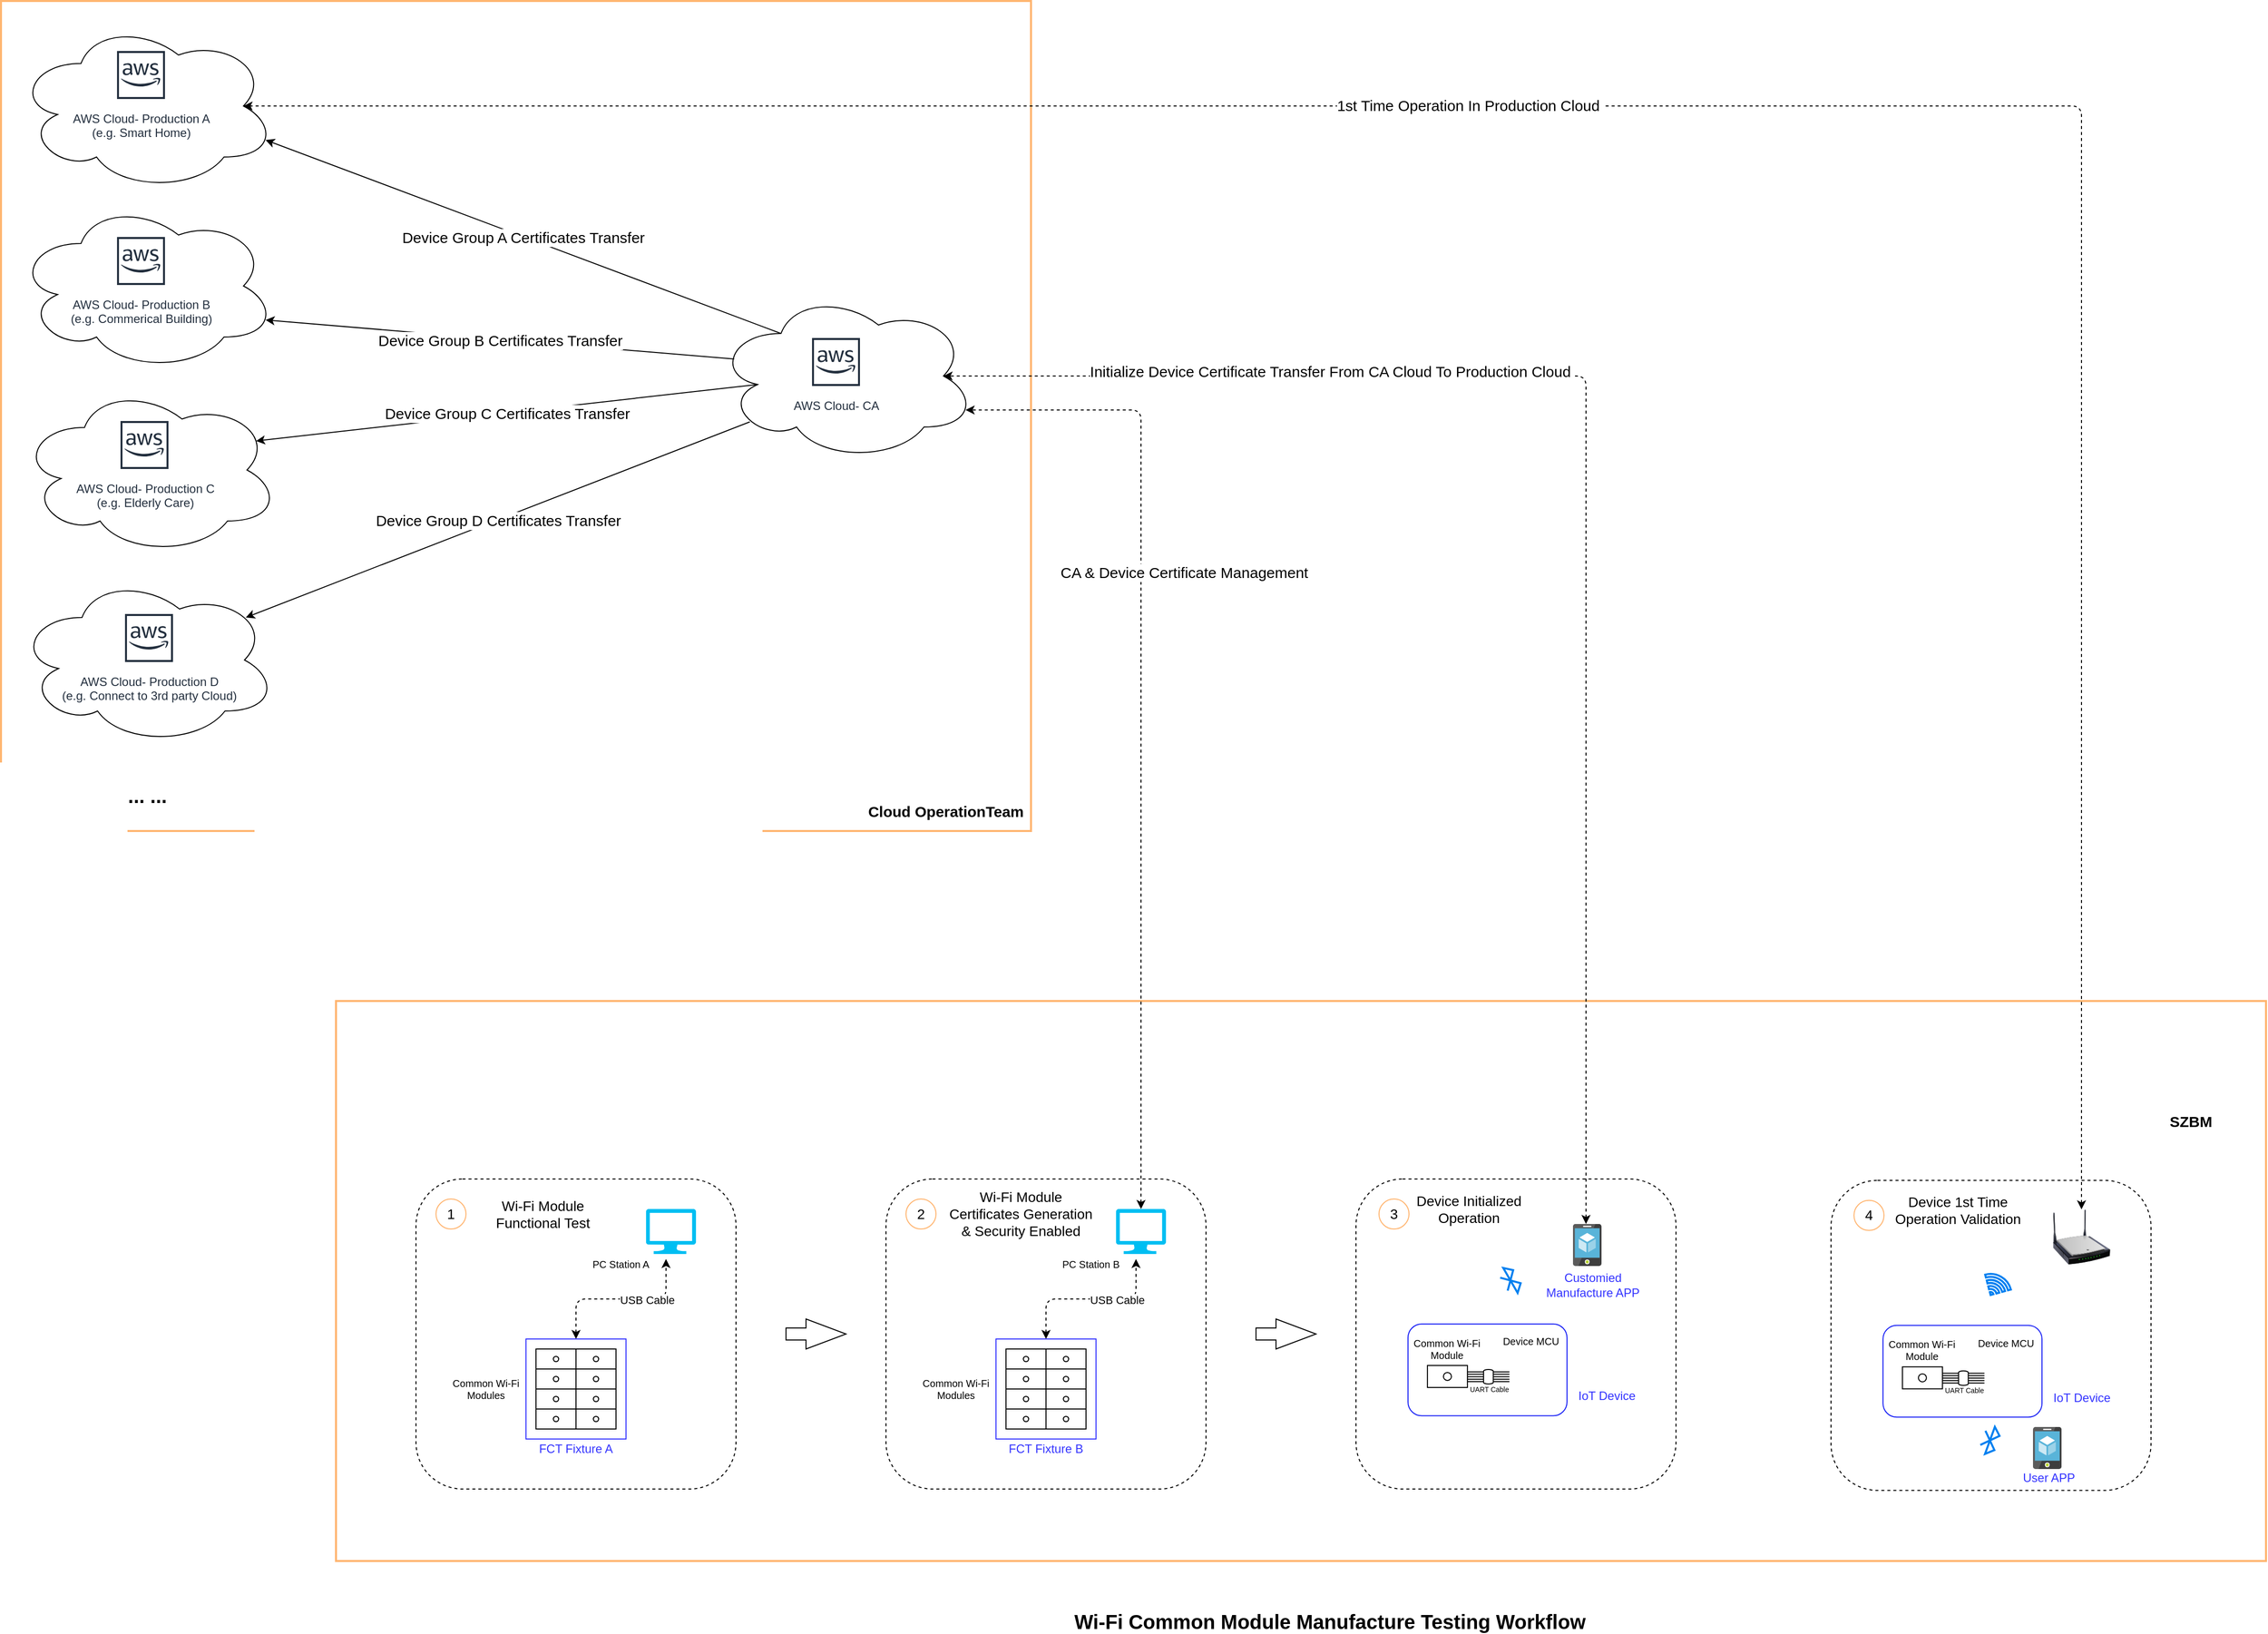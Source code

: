 <mxfile version="14.1.1" type="github">
  <diagram id="2Hf9CZ00S8ynS14T1NxW" name="Page-1">
    <mxGraphModel dx="4085" dy="1395" grid="1" gridSize="10" guides="1" tooltips="1" connect="1" arrows="1" fold="1" page="1" pageScale="1" pageWidth="1654" pageHeight="2336" math="0" shadow="0">
      <root>
        <mxCell id="0" />
        <mxCell id="1" parent="0" />
        <mxCell id="sBYjH0_UJTp_EUdpmLKk-81" value="" style="rounded=1;whiteSpace=wrap;html=1;fillColor=none;fontSize=10;dashed=1;" parent="1" vertex="1">
          <mxGeometry x="-20" y="1258" width="320" height="310" as="geometry" />
        </mxCell>
        <mxCell id="sBYjH0_UJTp_EUdpmLKk-93" value="" style="rounded=1;whiteSpace=wrap;html=1;fillColor=none;fontSize=10;dashed=1;" parent="1" vertex="1">
          <mxGeometry x="-490" y="1258" width="320" height="310" as="geometry" />
        </mxCell>
        <mxCell id="sBYjH0_UJTp_EUdpmLKk-76" value="" style="rounded=0;whiteSpace=wrap;html=1;fillColor=none;fontSize=14;fontColor=#000000;strokeColor=#FFB570;strokeWidth=2;" parent="1" vertex="1">
          <mxGeometry x="-1040" y="1080" width="1930" height="560" as="geometry" />
        </mxCell>
        <mxCell id="sBYjH0_UJTp_EUdpmLKk-37" value="" style="ellipse;shape=cloud;whiteSpace=wrap;html=1;fillColor=none;" parent="1" vertex="1">
          <mxGeometry x="-660" y="370" width="260" height="170" as="geometry" />
        </mxCell>
        <mxCell id="sBYjH0_UJTp_EUdpmLKk-1" value="" style="rounded=0;whiteSpace=wrap;html=1;fillColor=none;fontSize=14;fontColor=#000000;strokeColor=#FFB570;strokeWidth=2;" parent="1" vertex="1">
          <mxGeometry x="-1375" y="80" width="1030" height="830" as="geometry" />
        </mxCell>
        <mxCell id="sBYjH0_UJTp_EUdpmLKk-3" value="" style="rounded=1;whiteSpace=wrap;html=1;fillColor=none;fontSize=10;dashed=1;" parent="1" vertex="1">
          <mxGeometry x="-960" y="1258" width="320" height="310" as="geometry" />
        </mxCell>
        <mxCell id="sBYjH0_UJTp_EUdpmLKk-4" value="1" style="ellipse;whiteSpace=wrap;html=1;aspect=fixed;strokeColor=#FFB570;fontSize=14;" parent="1" vertex="1">
          <mxGeometry x="-940" y="1278" width="30" height="30" as="geometry" />
        </mxCell>
        <mxCell id="sBYjH0_UJTp_EUdpmLKk-5" value="" style="pointerEvents=1;verticalLabelPosition=bottom;shadow=0;dashed=0;align=center;html=1;verticalAlign=top;shape=mxgraph.electrical.miscellaneous.terminal_board" parent="1" vertex="1">
          <mxGeometry x="-840" y="1428" width="40" height="80" as="geometry" />
        </mxCell>
        <mxCell id="sBYjH0_UJTp_EUdpmLKk-6" value="" style="pointerEvents=1;verticalLabelPosition=bottom;shadow=0;dashed=0;align=center;html=1;verticalAlign=top;shape=mxgraph.electrical.miscellaneous.terminal_board" parent="1" vertex="1">
          <mxGeometry x="-800" y="1428" width="40" height="80" as="geometry" />
        </mxCell>
        <mxCell id="sBYjH0_UJTp_EUdpmLKk-7" value="" style="endArrow=classic;html=1;dashed=1;edgeStyle=orthogonalEdgeStyle;exitX=0.5;exitY=0;exitDx=0;exitDy=0;startArrow=classic;" parent="1" source="sBYjH0_UJTp_EUdpmLKk-9" edge="1">
          <mxGeometry width="50" height="50" relative="1" as="geometry">
            <mxPoint x="-800" y="1403" as="sourcePoint" />
            <mxPoint x="-710" y="1338" as="targetPoint" />
            <Array as="points">
              <mxPoint x="-800" y="1378" />
              <mxPoint x="-710" y="1378" />
            </Array>
          </mxGeometry>
        </mxCell>
        <mxCell id="sBYjH0_UJTp_EUdpmLKk-8" value="USB Cable" style="edgeLabel;html=1;align=center;verticalAlign=middle;resizable=0;points=[];" parent="sBYjH0_UJTp_EUdpmLKk-7" vertex="1" connectable="0">
          <mxGeometry x="0.308" y="-1" relative="1" as="geometry">
            <mxPoint as="offset" />
          </mxGeometry>
        </mxCell>
        <mxCell id="sBYjH0_UJTp_EUdpmLKk-9" value="" style="whiteSpace=wrap;html=1;aspect=fixed;fillColor=none;strokeColor=#3333FF;" parent="1" vertex="1">
          <mxGeometry x="-850" y="1418" width="100" height="100" as="geometry" />
        </mxCell>
        <mxCell id="sBYjH0_UJTp_EUdpmLKk-10" value="" style="verticalLabelPosition=bottom;html=1;verticalAlign=top;align=center;strokeColor=none;fillColor=#00BEF2;shape=mxgraph.azure.computer;pointerEvents=1;" parent="1" vertex="1">
          <mxGeometry x="-730" y="1288" width="50" height="45" as="geometry" />
        </mxCell>
        <mxCell id="sBYjH0_UJTp_EUdpmLKk-11" value="FCT Fixture A" style="text;html=1;strokeColor=none;fillColor=none;align=center;verticalAlign=middle;whiteSpace=wrap;rounded=0;fontColor=#3333FF;" parent="1" vertex="1">
          <mxGeometry x="-840" y="1518" width="80" height="20" as="geometry" />
        </mxCell>
        <mxCell id="sBYjH0_UJTp_EUdpmLKk-12" value="Common Wi-Fi Modules" style="text;html=1;strokeColor=none;fillColor=none;align=center;verticalAlign=middle;whiteSpace=wrap;rounded=0;fontSize=10;" parent="1" vertex="1">
          <mxGeometry x="-940" y="1458" width="100" height="20" as="geometry" />
        </mxCell>
        <mxCell id="sBYjH0_UJTp_EUdpmLKk-15" value="" style="html=1;shadow=0;dashed=0;align=center;verticalAlign=middle;shape=mxgraph.arrows2.arrow;dy=0.6;dx=40;notch=0;strokeColor=#000000;fillColor=none;fontSize=10;fontColor=#000000;" parent="1" vertex="1">
          <mxGeometry x="-590" y="1398" width="60" height="30" as="geometry" />
        </mxCell>
        <mxCell id="sBYjH0_UJTp_EUdpmLKk-25" value="Wi-Fi Module Functional Test" style="text;html=1;strokeColor=none;fillColor=none;align=center;verticalAlign=middle;whiteSpace=wrap;rounded=0;fontSize=14;" parent="1" vertex="1">
          <mxGeometry x="-908" y="1283" width="150" height="20" as="geometry" />
        </mxCell>
        <mxCell id="sBYjH0_UJTp_EUdpmLKk-26" value="Wi-Fi Module Certificates Generation&lt;br&gt;&amp;amp; Security Enabled" style="text;html=1;strokeColor=none;fillColor=none;align=center;verticalAlign=middle;whiteSpace=wrap;rounded=0;fontSize=14;" parent="1" vertex="1">
          <mxGeometry x="-430" y="1283" width="150" height="20" as="geometry" />
        </mxCell>
        <mxCell id="sBYjH0_UJTp_EUdpmLKk-27" value="&lt;font style=&quot;font-size: 20px&quot;&gt;Wi-Fi Common Module Manufacture Testing Workflow&lt;/font&gt;" style="text;html=1;strokeColor=none;fillColor=none;align=center;verticalAlign=middle;whiteSpace=wrap;rounded=0;fontSize=14;fontStyle=1" parent="1" vertex="1">
          <mxGeometry x="-321.5" y="1690" width="550" height="20" as="geometry" />
        </mxCell>
        <mxCell id="sBYjH0_UJTp_EUdpmLKk-28" value="AWS Cloud- CA" style="outlineConnect=0;fontColor=#232F3E;gradientColor=none;strokeColor=#232F3E;fillColor=#ffffff;dashed=0;verticalLabelPosition=bottom;verticalAlign=top;align=center;html=1;fontSize=12;fontStyle=0;aspect=fixed;shape=mxgraph.aws4.resourceIcon;resIcon=mxgraph.aws4.aws_cloud;" parent="1" vertex="1">
          <mxGeometry x="-570" y="411" width="60" height="60" as="geometry" />
        </mxCell>
        <mxCell id="sBYjH0_UJTp_EUdpmLKk-29" value="AWS Cloud- Production A &lt;br&gt;(e.g. Smart Home)" style="outlineConnect=0;fontColor=#232F3E;gradientColor=none;strokeColor=#232F3E;fillColor=#ffffff;dashed=0;verticalLabelPosition=bottom;verticalAlign=top;align=center;html=1;fontSize=12;fontStyle=0;aspect=fixed;shape=mxgraph.aws4.resourceIcon;resIcon=mxgraph.aws4.aws_cloud;" parent="1" vertex="1">
          <mxGeometry x="-1265" y="124" width="60" height="60" as="geometry" />
        </mxCell>
        <mxCell id="sBYjH0_UJTp_EUdpmLKk-30" value="AWS Cloud- Production B&lt;br&gt;(e.g. Commerical Building)" style="outlineConnect=0;fontColor=#232F3E;gradientColor=none;strokeColor=#232F3E;fillColor=#ffffff;dashed=0;verticalLabelPosition=bottom;verticalAlign=top;align=center;html=1;fontSize=12;fontStyle=0;aspect=fixed;shape=mxgraph.aws4.resourceIcon;resIcon=mxgraph.aws4.aws_cloud;" parent="1" vertex="1">
          <mxGeometry x="-1265" y="310" width="60" height="60" as="geometry" />
        </mxCell>
        <mxCell id="sBYjH0_UJTp_EUdpmLKk-31" value="AWS Cloud- Production C&lt;br&gt;(e.g. Elderly Care)" style="outlineConnect=0;fontColor=#232F3E;gradientColor=none;strokeColor=#232F3E;fillColor=#ffffff;dashed=0;verticalLabelPosition=bottom;verticalAlign=top;align=center;html=1;fontSize=12;fontStyle=0;aspect=fixed;shape=mxgraph.aws4.resourceIcon;resIcon=mxgraph.aws4.aws_cloud;" parent="1" vertex="1">
          <mxGeometry x="-1261.5" y="494" width="60" height="60" as="geometry" />
        </mxCell>
        <mxCell id="sBYjH0_UJTp_EUdpmLKk-32" value="AWS Cloud- Production D&lt;br&gt;(e.g. Connect to 3rd party Cloud)" style="outlineConnect=0;fontColor=#232F3E;gradientColor=none;strokeColor=#232F3E;fillColor=#ffffff;dashed=0;verticalLabelPosition=bottom;verticalAlign=top;align=center;html=1;fontSize=12;fontStyle=0;aspect=fixed;shape=mxgraph.aws4.resourceIcon;resIcon=mxgraph.aws4.aws_cloud;" parent="1" vertex="1">
          <mxGeometry x="-1257" y="687" width="60" height="60" as="geometry" />
        </mxCell>
        <mxCell id="sBYjH0_UJTp_EUdpmLKk-36" value="" style="ellipse;shape=cloud;whiteSpace=wrap;html=1;fillColor=none;" parent="1" vertex="1">
          <mxGeometry x="-1360" y="100" width="260" height="170" as="geometry" />
        </mxCell>
        <mxCell id="sBYjH0_UJTp_EUdpmLKk-39" value="" style="ellipse;shape=cloud;whiteSpace=wrap;html=1;fillColor=none;" parent="1" vertex="1">
          <mxGeometry x="-1359" y="654" width="260" height="170" as="geometry" />
        </mxCell>
        <mxCell id="sBYjH0_UJTp_EUdpmLKk-40" value="" style="ellipse;shape=cloud;whiteSpace=wrap;html=1;fillColor=none;" parent="1" vertex="1">
          <mxGeometry x="-1356.5" y="464" width="260" height="170" as="geometry" />
        </mxCell>
        <mxCell id="sBYjH0_UJTp_EUdpmLKk-41" value="" style="ellipse;shape=cloud;whiteSpace=wrap;html=1;fillColor=none;" parent="1" vertex="1">
          <mxGeometry x="-1360" y="280" width="260" height="170" as="geometry" />
        </mxCell>
        <mxCell id="sBYjH0_UJTp_EUdpmLKk-42" value="&lt;font style=&quot;font-size: 20px&quot;&gt;&lt;b&gt;... ...&lt;/b&gt;&lt;/font&gt;" style="text;html=1;strokeColor=none;fillColor=none;align=center;verticalAlign=middle;whiteSpace=wrap;rounded=0;strokeWidth=2;" parent="1" vertex="1">
          <mxGeometry x="-1271.5" y="864" width="85" height="20" as="geometry" />
        </mxCell>
        <mxCell id="sBYjH0_UJTp_EUdpmLKk-50" value="Label" style="endArrow=classic;html=1;entryX=0.96;entryY=0.7;entryDx=0;entryDy=0;entryPerimeter=0;exitX=0.25;exitY=0.25;exitDx=0;exitDy=0;exitPerimeter=0;" parent="1" source="sBYjH0_UJTp_EUdpmLKk-37" target="sBYjH0_UJTp_EUdpmLKk-36" edge="1">
          <mxGeometry relative="1" as="geometry">
            <mxPoint x="-925" y="214" as="sourcePoint" />
            <mxPoint x="-765" y="214" as="targetPoint" />
          </mxGeometry>
        </mxCell>
        <mxCell id="sBYjH0_UJTp_EUdpmLKk-51" value="&lt;font style=&quot;font-size: 15px&quot;&gt;Device Group A Certificates Transfer&lt;/font&gt;" style="edgeLabel;resizable=0;html=1;align=center;verticalAlign=middle;" parent="sBYjH0_UJTp_EUdpmLKk-50" connectable="0" vertex="1">
          <mxGeometry relative="1" as="geometry" />
        </mxCell>
        <mxCell id="sBYjH0_UJTp_EUdpmLKk-54" value="Label" style="endArrow=classic;html=1;entryX=0.96;entryY=0.7;entryDx=0;entryDy=0;entryPerimeter=0;exitX=0.07;exitY=0.4;exitDx=0;exitDy=0;exitPerimeter=0;" parent="1" source="sBYjH0_UJTp_EUdpmLKk-37" target="sBYjH0_UJTp_EUdpmLKk-41" edge="1">
          <mxGeometry relative="1" as="geometry">
            <mxPoint x="-594.6" y="620.75" as="sourcePoint" />
            <mxPoint x="-1110" y="427.25" as="targetPoint" />
          </mxGeometry>
        </mxCell>
        <mxCell id="sBYjH0_UJTp_EUdpmLKk-55" value="&lt;font style=&quot;font-size: 15px&quot;&gt;Device Group B Certificates Transfer&lt;/font&gt;" style="edgeLabel;resizable=0;html=1;align=center;verticalAlign=middle;" parent="sBYjH0_UJTp_EUdpmLKk-54" connectable="0" vertex="1">
          <mxGeometry relative="1" as="geometry" />
        </mxCell>
        <mxCell id="sBYjH0_UJTp_EUdpmLKk-56" value="Label" style="endArrow=classic;html=1;entryX=0.96;entryY=0.7;entryDx=0;entryDy=0;entryPerimeter=0;exitX=0.16;exitY=0.55;exitDx=0;exitDy=0;exitPerimeter=0;" parent="1" source="sBYjH0_UJTp_EUdpmLKk-37" edge="1">
          <mxGeometry relative="1" as="geometry">
            <mxPoint x="-604.6" y="713.5" as="sourcePoint" />
            <mxPoint x="-1120" y="520.0" as="targetPoint" />
          </mxGeometry>
        </mxCell>
        <mxCell id="sBYjH0_UJTp_EUdpmLKk-57" value="&lt;font style=&quot;font-size: 15px&quot;&gt;Device Group C Certificates Transfer&lt;/font&gt;" style="edgeLabel;resizable=0;html=1;align=center;verticalAlign=middle;" parent="sBYjH0_UJTp_EUdpmLKk-56" connectable="0" vertex="1">
          <mxGeometry relative="1" as="geometry" />
        </mxCell>
        <mxCell id="sBYjH0_UJTp_EUdpmLKk-58" value="Label" style="endArrow=classic;html=1;entryX=0.88;entryY=0.25;entryDx=0;entryDy=0;entryPerimeter=0;exitX=0.13;exitY=0.77;exitDx=0;exitDy=0;exitPerimeter=0;" parent="1" source="sBYjH0_UJTp_EUdpmLKk-37" target="sBYjH0_UJTp_EUdpmLKk-39" edge="1">
          <mxGeometry relative="1" as="geometry">
            <mxPoint x="-524.6" y="847.5" as="sourcePoint" />
            <mxPoint x="-1040" y="654.0" as="targetPoint" />
          </mxGeometry>
        </mxCell>
        <mxCell id="sBYjH0_UJTp_EUdpmLKk-59" value="&lt;font style=&quot;font-size: 15px&quot;&gt;Device Group D Certificates Transfer&lt;/font&gt;" style="edgeLabel;resizable=0;html=1;align=center;verticalAlign=middle;" parent="sBYjH0_UJTp_EUdpmLKk-58" connectable="0" vertex="1">
          <mxGeometry relative="1" as="geometry" />
        </mxCell>
        <mxCell id="sBYjH0_UJTp_EUdpmLKk-60" value="" style="shape=image;html=1;verticalAlign=top;verticalLabelPosition=bottom;labelBackgroundColor=#ffffff;imageAspect=0;aspect=fixed;image=https://cdn2.iconfinder.com/data/icons/blocked-out-2/29/office-128.png;strokeWidth=2;fillColor=none;" parent="1" vertex="1">
          <mxGeometry x="785" y="1120" width="60" height="60" as="geometry" />
        </mxCell>
        <mxCell id="sBYjH0_UJTp_EUdpmLKk-65" value="PC Station A" style="text;html=1;strokeColor=none;fillColor=none;align=center;verticalAlign=middle;whiteSpace=wrap;rounded=0;fontSize=10;" parent="1" vertex="1">
          <mxGeometry x="-805" y="1333" width="100" height="20" as="geometry" />
        </mxCell>
        <mxCell id="sBYjH0_UJTp_EUdpmLKk-72" value="&lt;font style=&quot;font-size: 15px&quot;&gt;SZBM&lt;/font&gt;" style="text;html=1;strokeColor=none;fillColor=none;align=center;verticalAlign=middle;whiteSpace=wrap;rounded=0;fontSize=14;fontStyle=1" parent="1" vertex="1">
          <mxGeometry x="780" y="1190" width="70" height="20" as="geometry" />
        </mxCell>
        <mxCell id="sBYjH0_UJTp_EUdpmLKk-77" value="" style="shape=image;html=1;verticalAlign=top;verticalLabelPosition=bottom;labelBackgroundColor=#ffffff;imageAspect=0;aspect=fixed;image=https://cdn3.iconfinder.com/data/icons/basic-user-interface-5/64/setting_preference_option_maintenance_main_gear-128.png;strokeWidth=2;fillColor=none;" parent="1" vertex="1">
          <mxGeometry x="-465" y="800" width="80" height="80" as="geometry" />
        </mxCell>
        <mxCell id="sBYjH0_UJTp_EUdpmLKk-78" value="&lt;font style=&quot;font-size: 15px&quot;&gt;Cloud OperationTeam&lt;/font&gt;" style="text;html=1;strokeColor=none;fillColor=none;align=center;verticalAlign=middle;whiteSpace=wrap;rounded=0;fontSize=14;fontStyle=1" parent="1" vertex="1">
          <mxGeometry x="-515" y="880" width="170" height="20" as="geometry" />
        </mxCell>
        <mxCell id="sBYjH0_UJTp_EUdpmLKk-79" value="" style="endArrow=classic;html=1;dashed=1;edgeStyle=orthogonalEdgeStyle;startArrow=classic;entryX=0.96;entryY=0.7;entryDx=0;entryDy=0;entryPerimeter=0;exitX=0.5;exitY=0;exitDx=0;exitDy=0;exitPerimeter=0;" parent="1" source="sBYjH0_UJTp_EUdpmLKk-100" target="sBYjH0_UJTp_EUdpmLKk-37" edge="1">
          <mxGeometry width="50" height="50" relative="1" as="geometry">
            <mxPoint x="-260" y="1250" as="sourcePoint" />
            <mxPoint x="-415" y="577.31" as="targetPoint" />
            <Array as="points">
              <mxPoint x="-235" y="489" />
            </Array>
          </mxGeometry>
        </mxCell>
        <mxCell id="sBYjH0_UJTp_EUdpmLKk-80" value="CA &amp;amp; Device Certificate Management&amp;nbsp;" style="edgeLabel;html=1;align=center;verticalAlign=middle;resizable=0;points=[];fontSize=15;" parent="sBYjH0_UJTp_EUdpmLKk-79" vertex="1" connectable="0">
          <mxGeometry x="0.308" y="-1" relative="1" as="geometry">
            <mxPoint x="44" as="offset" />
          </mxGeometry>
        </mxCell>
        <mxCell id="sBYjH0_UJTp_EUdpmLKk-82" value="3" style="ellipse;whiteSpace=wrap;html=1;aspect=fixed;strokeColor=#FFB570;fontSize=14;" parent="1" vertex="1">
          <mxGeometry x="3" y="1278" width="30" height="30" as="geometry" />
        </mxCell>
        <mxCell id="sBYjH0_UJTp_EUdpmLKk-90" value="Common Wi-Fi Module" style="text;html=1;strokeColor=none;fillColor=none;align=center;verticalAlign=middle;whiteSpace=wrap;rounded=0;fontSize=10;" parent="1" vertex="1">
          <mxGeometry x="21" y="1417.75" width="100" height="20" as="geometry" />
        </mxCell>
        <mxCell id="sBYjH0_UJTp_EUdpmLKk-91" value="Device Initialized Operation" style="text;html=1;strokeColor=none;fillColor=none;align=center;verticalAlign=middle;whiteSpace=wrap;rounded=0;fontSize=14;" parent="1" vertex="1">
          <mxGeometry x="17.78" y="1278" width="150" height="20" as="geometry" />
        </mxCell>
        <mxCell id="sBYjH0_UJTp_EUdpmLKk-94" value="2" style="ellipse;whiteSpace=wrap;html=1;aspect=fixed;strokeColor=#FFB570;fontSize=14;" parent="1" vertex="1">
          <mxGeometry x="-470" y="1278" width="30" height="30" as="geometry" />
        </mxCell>
        <mxCell id="sBYjH0_UJTp_EUdpmLKk-95" value="" style="pointerEvents=1;verticalLabelPosition=bottom;shadow=0;dashed=0;align=center;html=1;verticalAlign=top;shape=mxgraph.electrical.miscellaneous.terminal_board" parent="1" vertex="1">
          <mxGeometry x="-370" y="1428" width="40" height="80" as="geometry" />
        </mxCell>
        <mxCell id="sBYjH0_UJTp_EUdpmLKk-96" value="" style="pointerEvents=1;verticalLabelPosition=bottom;shadow=0;dashed=0;align=center;html=1;verticalAlign=top;shape=mxgraph.electrical.miscellaneous.terminal_board" parent="1" vertex="1">
          <mxGeometry x="-330" y="1428" width="40" height="80" as="geometry" />
        </mxCell>
        <mxCell id="sBYjH0_UJTp_EUdpmLKk-97" value="" style="endArrow=classic;html=1;dashed=1;edgeStyle=orthogonalEdgeStyle;exitX=0.5;exitY=0;exitDx=0;exitDy=0;startArrow=classic;" parent="1" source="sBYjH0_UJTp_EUdpmLKk-99" edge="1">
          <mxGeometry width="50" height="50" relative="1" as="geometry">
            <mxPoint x="-330" y="1403" as="sourcePoint" />
            <mxPoint x="-240" y="1338" as="targetPoint" />
            <Array as="points">
              <mxPoint x="-330" y="1378" />
              <mxPoint x="-240" y="1378" />
            </Array>
          </mxGeometry>
        </mxCell>
        <mxCell id="sBYjH0_UJTp_EUdpmLKk-98" value="USB Cable" style="edgeLabel;html=1;align=center;verticalAlign=middle;resizable=0;points=[];" parent="sBYjH0_UJTp_EUdpmLKk-97" vertex="1" connectable="0">
          <mxGeometry x="0.308" y="-1" relative="1" as="geometry">
            <mxPoint as="offset" />
          </mxGeometry>
        </mxCell>
        <mxCell id="sBYjH0_UJTp_EUdpmLKk-99" value="" style="whiteSpace=wrap;html=1;aspect=fixed;fillColor=none;strokeColor=#3333FF;" parent="1" vertex="1">
          <mxGeometry x="-380" y="1418" width="100" height="100" as="geometry" />
        </mxCell>
        <mxCell id="sBYjH0_UJTp_EUdpmLKk-100" value="" style="verticalLabelPosition=bottom;html=1;verticalAlign=top;align=center;strokeColor=none;fillColor=#00BEF2;shape=mxgraph.azure.computer;pointerEvents=1;" parent="1" vertex="1">
          <mxGeometry x="-260" y="1288" width="50" height="45" as="geometry" />
        </mxCell>
        <mxCell id="sBYjH0_UJTp_EUdpmLKk-101" value="FCT Fixture B" style="text;html=1;strokeColor=none;fillColor=none;align=center;verticalAlign=middle;whiteSpace=wrap;rounded=0;fontColor=#3333FF;" parent="1" vertex="1">
          <mxGeometry x="-370" y="1518" width="80" height="20" as="geometry" />
        </mxCell>
        <mxCell id="sBYjH0_UJTp_EUdpmLKk-102" value="Common Wi-Fi Modules" style="text;html=1;strokeColor=none;fillColor=none;align=center;verticalAlign=middle;whiteSpace=wrap;rounded=0;fontSize=10;" parent="1" vertex="1">
          <mxGeometry x="-470" y="1458" width="100" height="20" as="geometry" />
        </mxCell>
        <mxCell id="sBYjH0_UJTp_EUdpmLKk-103" value="" style="html=1;shadow=0;dashed=0;align=center;verticalAlign=middle;shape=mxgraph.arrows2.arrow;dy=0.6;dx=40;notch=0;strokeColor=#000000;fillColor=none;fontSize=10;fontColor=#000000;" parent="1" vertex="1">
          <mxGeometry x="-120" y="1398" width="60" height="30" as="geometry" />
        </mxCell>
        <mxCell id="sBYjH0_UJTp_EUdpmLKk-105" value="PC Station B" style="text;html=1;strokeColor=none;fillColor=none;align=center;verticalAlign=middle;whiteSpace=wrap;rounded=0;fontSize=10;" parent="1" vertex="1">
          <mxGeometry x="-335" y="1333" width="100" height="20" as="geometry" />
        </mxCell>
        <mxCell id="sBYjH0_UJTp_EUdpmLKk-107" value="" style="rounded=0;whiteSpace=wrap;html=1;strokeWidth=1;fillColor=none;" parent="1" vertex="1">
          <mxGeometry x="51.43" y="1444.46" width="40" height="22" as="geometry" />
        </mxCell>
        <mxCell id="sBYjH0_UJTp_EUdpmLKk-112" style="edgeStyle=none;rounded=0;orthogonalLoop=1;jettySize=auto;html=1;exitX=1;exitY=0;exitDx=0;exitDy=0;startArrow=classic;startFill=1;" parent="1" source="sBYjH0_UJTp_EUdpmLKk-107" target="sBYjH0_UJTp_EUdpmLKk-107" edge="1">
          <mxGeometry relative="1" as="geometry" />
        </mxCell>
        <mxCell id="sBYjH0_UJTp_EUdpmLKk-113" style="edgeStyle=none;rounded=0;orthogonalLoop=1;jettySize=auto;html=1;exitX=1;exitY=1;exitDx=0;exitDy=0;startArrow=classic;startFill=1;" parent="1" source="sBYjH0_UJTp_EUdpmLKk-107" target="sBYjH0_UJTp_EUdpmLKk-107" edge="1">
          <mxGeometry relative="1" as="geometry" />
        </mxCell>
        <mxCell id="sBYjH0_UJTp_EUdpmLKk-114" value="" style="ellipse;whiteSpace=wrap;html=1;aspect=fixed;strokeWidth=1;fillColor=none;" parent="1" vertex="1">
          <mxGeometry x="67.43" y="1451.46" width="8" height="8" as="geometry" />
        </mxCell>
        <mxCell id="sBYjH0_UJTp_EUdpmLKk-117" value="" style="shape=image;html=1;verticalAlign=top;verticalLabelPosition=bottom;labelBackgroundColor=#ffffff;imageAspect=0;aspect=fixed;image=https://cdn3.iconfinder.com/data/icons/network-and-communications-10/32/network_hardware_processor_microprocessor-128.png;strokeWidth=1;fillColor=none;" parent="1" vertex="1">
          <mxGeometry x="131.43" y="1430.25" width="46" height="46" as="geometry" />
        </mxCell>
        <mxCell id="sBYjH0_UJTp_EUdpmLKk-121" value="" style="verticalLabelPosition=bottom;shadow=0;dashed=0;align=center;html=1;verticalAlign=top;shape=mxgraph.electrical.transmission.cable_group;pointerEvents=1;strokeWidth=1;fillColor=none;" parent="1" vertex="1">
          <mxGeometry x="91.43" y="1448.5" width="42" height="14.5" as="geometry" />
        </mxCell>
        <mxCell id="sBYjH0_UJTp_EUdpmLKk-122" value="Device MCU" style="text;html=1;strokeColor=none;fillColor=none;align=center;verticalAlign=middle;whiteSpace=wrap;rounded=0;fontSize=10;" parent="1" vertex="1">
          <mxGeometry x="105.43" y="1410.25" width="100" height="20" as="geometry" />
        </mxCell>
        <mxCell id="sBYjH0_UJTp_EUdpmLKk-123" value="UART Cable" style="text;html=1;strokeColor=none;fillColor=none;align=center;verticalAlign=middle;whiteSpace=wrap;rounded=0;fontSize=7;" parent="1" vertex="1">
          <mxGeometry x="84.93" y="1459" width="57" height="20" as="geometry" />
        </mxCell>
        <mxCell id="sBYjH0_UJTp_EUdpmLKk-124" value="" style="rounded=1;whiteSpace=wrap;html=1;strokeWidth=1;fillColor=none;fontSize=7;fontColor=#1820F5;strokeColor=#1820F5;" parent="1" vertex="1">
          <mxGeometry x="32" y="1403" width="159" height="91.75" as="geometry" />
        </mxCell>
        <mxCell id="sBYjH0_UJTp_EUdpmLKk-127" value="IoT Device" style="text;html=1;strokeColor=none;fillColor=none;align=center;verticalAlign=middle;whiteSpace=wrap;rounded=0;fontColor=#3333FF;" parent="1" vertex="1">
          <mxGeometry x="191" y="1465.25" width="80" height="20" as="geometry" />
        </mxCell>
        <mxCell id="sBYjH0_UJTp_EUdpmLKk-128" value="" style="shape=image;html=1;verticalAlign=top;verticalLabelPosition=bottom;labelBackgroundColor=#ffffff;imageAspect=0;aspect=fixed;image=https://cdn2.iconfinder.com/data/icons/bathroom-line-1/64/Bidets-128.png;strokeColor=#1820F5;strokeWidth=1;fillColor=none;fontSize=7;fontColor=#1820F5;" parent="1" vertex="1">
          <mxGeometry x="196" y="1434.88" width="32.5" height="32.5" as="geometry" />
        </mxCell>
        <mxCell id="sBYjH0_UJTp_EUdpmLKk-129" value="" style="shape=image;html=1;verticalAlign=top;verticalLabelPosition=bottom;labelBackgroundColor=#ffffff;imageAspect=0;aspect=fixed;image=https://cdn2.iconfinder.com/data/icons/bathroom-line-1/64/faucet-128.png;strokeColor=#1820F5;strokeWidth=1;fillColor=none;fontSize=7;fontColor=#1820F5;" parent="1" vertex="1">
          <mxGeometry x="221.13" y="1412.5" width="29.75" height="29.75" as="geometry" />
        </mxCell>
        <mxCell id="sBYjH0_UJTp_EUdpmLKk-130" value="" style="shape=image;html=1;verticalAlign=top;verticalLabelPosition=bottom;labelBackgroundColor=#ffffff;imageAspect=0;aspect=fixed;image=https://cdn2.iconfinder.com/data/icons/bathroom-line-1/64/Tub-128.png;strokeColor=#1820F5;strokeWidth=1;fillColor=none;fontSize=7;fontColor=#1820F5;" parent="1" vertex="1">
          <mxGeometry x="234" y="1433" width="32" height="32" as="geometry" />
        </mxCell>
        <mxCell id="sBYjH0_UJTp_EUdpmLKk-135" value="" style="html=1;verticalLabelPosition=bottom;align=center;labelBackgroundColor=#ffffff;verticalAlign=top;strokeWidth=2;strokeColor=#0080F0;shadow=0;dashed=0;shape=mxgraph.ios7.icons.bluetooth;pointerEvents=1;fillColor=none;fontSize=7;fontColor=#1820F5;rotation=-30;" parent="1" vertex="1">
          <mxGeometry x="126.93" y="1345" width="15" height="28.8" as="geometry" />
        </mxCell>
        <mxCell id="sBYjH0_UJTp_EUdpmLKk-136" value="" style="aspect=fixed;html=1;points=[];align=center;image;fontSize=12;image=img/lib/mscae/App_Service_Mobile_App.svg;strokeColor=#1820F5;strokeWidth=1;fillColor=none;" parent="1" vertex="1">
          <mxGeometry x="196.94" y="1303" width="28.56" height="42" as="geometry" />
        </mxCell>
        <mxCell id="sBYjH0_UJTp_EUdpmLKk-146" value="" style="endArrow=classic;html=1;dashed=1;edgeStyle=orthogonalEdgeStyle;startArrow=classic;entryX=0.875;entryY=0.5;entryDx=0;entryDy=0;entryPerimeter=0;" parent="1" source="sBYjH0_UJTp_EUdpmLKk-136" target="sBYjH0_UJTp_EUdpmLKk-37" edge="1">
          <mxGeometry width="50" height="50" relative="1" as="geometry">
            <mxPoint x="184.82" y="1298.005" as="sourcePoint" />
            <mxPoint x="34.02" y="489.01" as="targetPoint" />
            <Array as="points">
              <mxPoint x="210" y="455" />
            </Array>
          </mxGeometry>
        </mxCell>
        <mxCell id="sBYjH0_UJTp_EUdpmLKk-147" value="Initialize Device Certificate Transfer From CA Cloud To Production Cloud&amp;nbsp;" style="edgeLabel;html=1;align=center;verticalAlign=middle;resizable=0;points=[];fontSize=15;" parent="sBYjH0_UJTp_EUdpmLKk-146" vertex="1" connectable="0">
          <mxGeometry x="0.308" y="-1" relative="1" as="geometry">
            <mxPoint x="-127.48" y="-4" as="offset" />
          </mxGeometry>
        </mxCell>
        <mxCell id="sBYjH0_UJTp_EUdpmLKk-149" value="" style="endArrow=classic;html=1;dashed=1;edgeStyle=orthogonalEdgeStyle;startArrow=classic;entryX=0.875;entryY=0.5;entryDx=0;entryDy=0;entryPerimeter=0;" parent="1" target="sBYjH0_UJTp_EUdpmLKk-36" edge="1" source="sBYjH0_UJTp_EUdpmLKk-175">
          <mxGeometry width="50" height="50" relative="1" as="geometry">
            <mxPoint x="415" y="820" as="sourcePoint" />
            <mxPoint x="-395" y="280" as="targetPoint" />
            <Array as="points">
              <mxPoint x="706" y="185" />
            </Array>
          </mxGeometry>
        </mxCell>
        <mxCell id="sBYjH0_UJTp_EUdpmLKk-150" value="1st Time Operation In Production Cloud&amp;nbsp;" style="edgeLabel;html=1;align=center;verticalAlign=middle;resizable=0;points=[];fontSize=15;" parent="sBYjH0_UJTp_EUdpmLKk-149" vertex="1" connectable="0">
          <mxGeometry x="0.308" y="-1" relative="1" as="geometry">
            <mxPoint x="208.55" as="offset" />
          </mxGeometry>
        </mxCell>
        <mxCell id="sBYjH0_UJTp_EUdpmLKk-152" value="" style="shape=image;html=1;verticalAlign=top;verticalLabelPosition=bottom;labelBackgroundColor=#ffffff;imageAspect=0;aspect=fixed;image=https://cdn4.iconfinder.com/data/icons/construction-hand-drawn/38/construction_hand_drawn_icon__worker-128.png;strokeColor=#1820F5;strokeWidth=1;fillColor=none;fontSize=20;fontColor=#1820F5;" parent="1" vertex="1">
          <mxGeometry x="241" y="1505.05" width="43.9" height="43.9" as="geometry" />
        </mxCell>
        <mxCell id="sBYjH0_UJTp_EUdpmLKk-153" value="" style="shape=image;html=1;verticalAlign=top;verticalLabelPosition=bottom;labelBackgroundColor=#ffffff;imageAspect=0;aspect=fixed;image=https://cdn4.iconfinder.com/data/icons/construction-hand-drawn/38/construction_hand_drawn_icon__worker-128.png;strokeColor=#1820F5;strokeWidth=1;fillColor=none;fontSize=20;fontColor=#1820F5;" parent="1" vertex="1">
          <mxGeometry x="-235" y="1509.2" width="43.9" height="43.9" as="geometry" />
        </mxCell>
        <mxCell id="sBYjH0_UJTp_EUdpmLKk-154" value="" style="shape=image;html=1;verticalAlign=top;verticalLabelPosition=bottom;labelBackgroundColor=#ffffff;imageAspect=0;aspect=fixed;image=https://cdn4.iconfinder.com/data/icons/construction-hand-drawn/38/construction_hand_drawn_icon__worker-128.png;strokeColor=#1820F5;strokeWidth=1;fillColor=none;fontSize=20;fontColor=#1820F5;" parent="1" vertex="1">
          <mxGeometry x="-710" y="1505.05" width="43.9" height="43.9" as="geometry" />
        </mxCell>
        <mxCell id="sBYjH0_UJTp_EUdpmLKk-155" value="" style="rounded=1;whiteSpace=wrap;html=1;fillColor=none;fontSize=10;dashed=1;" parent="1" vertex="1">
          <mxGeometry x="455" y="1259.38" width="320" height="310" as="geometry" />
        </mxCell>
        <mxCell id="sBYjH0_UJTp_EUdpmLKk-156" value="4" style="ellipse;whiteSpace=wrap;html=1;aspect=fixed;strokeColor=#FFB570;fontSize=14;" parent="1" vertex="1">
          <mxGeometry x="478" y="1279.38" width="30" height="30" as="geometry" />
        </mxCell>
        <mxCell id="sBYjH0_UJTp_EUdpmLKk-157" value="Common Wi-Fi Module" style="text;html=1;strokeColor=none;fillColor=none;align=center;verticalAlign=middle;whiteSpace=wrap;rounded=0;fontSize=10;" parent="1" vertex="1">
          <mxGeometry x="496" y="1419.13" width="100" height="20" as="geometry" />
        </mxCell>
        <mxCell id="sBYjH0_UJTp_EUdpmLKk-158" value="Device 1st Time Operation Validation" style="text;html=1;strokeColor=none;fillColor=none;align=center;verticalAlign=middle;whiteSpace=wrap;rounded=0;fontSize=14;" parent="1" vertex="1">
          <mxGeometry x="507.0" y="1279.38" width="150" height="20" as="geometry" />
        </mxCell>
        <mxCell id="sBYjH0_UJTp_EUdpmLKk-159" value="" style="rounded=0;whiteSpace=wrap;html=1;strokeWidth=1;fillColor=none;" parent="1" vertex="1">
          <mxGeometry x="526.43" y="1445.84" width="40" height="22" as="geometry" />
        </mxCell>
        <mxCell id="sBYjH0_UJTp_EUdpmLKk-160" style="edgeStyle=none;rounded=0;orthogonalLoop=1;jettySize=auto;html=1;exitX=1;exitY=0;exitDx=0;exitDy=0;startArrow=classic;startFill=1;" parent="1" source="sBYjH0_UJTp_EUdpmLKk-159" target="sBYjH0_UJTp_EUdpmLKk-159" edge="1">
          <mxGeometry relative="1" as="geometry" />
        </mxCell>
        <mxCell id="sBYjH0_UJTp_EUdpmLKk-161" style="edgeStyle=none;rounded=0;orthogonalLoop=1;jettySize=auto;html=1;exitX=1;exitY=1;exitDx=0;exitDy=0;startArrow=classic;startFill=1;" parent="1" source="sBYjH0_UJTp_EUdpmLKk-159" target="sBYjH0_UJTp_EUdpmLKk-159" edge="1">
          <mxGeometry relative="1" as="geometry" />
        </mxCell>
        <mxCell id="sBYjH0_UJTp_EUdpmLKk-162" value="" style="ellipse;whiteSpace=wrap;html=1;aspect=fixed;strokeWidth=1;fillColor=none;" parent="1" vertex="1">
          <mxGeometry x="542.43" y="1452.84" width="8" height="8" as="geometry" />
        </mxCell>
        <mxCell id="sBYjH0_UJTp_EUdpmLKk-163" value="" style="shape=image;html=1;verticalAlign=top;verticalLabelPosition=bottom;labelBackgroundColor=#ffffff;imageAspect=0;aspect=fixed;image=https://cdn3.iconfinder.com/data/icons/network-and-communications-10/32/network_hardware_processor_microprocessor-128.png;strokeWidth=1;fillColor=none;" parent="1" vertex="1">
          <mxGeometry x="606.43" y="1431.63" width="46" height="46" as="geometry" />
        </mxCell>
        <mxCell id="sBYjH0_UJTp_EUdpmLKk-164" value="" style="verticalLabelPosition=bottom;shadow=0;dashed=0;align=center;html=1;verticalAlign=top;shape=mxgraph.electrical.transmission.cable_group;pointerEvents=1;strokeWidth=1;fillColor=none;" parent="1" vertex="1">
          <mxGeometry x="566.43" y="1449.88" width="42" height="14.5" as="geometry" />
        </mxCell>
        <mxCell id="sBYjH0_UJTp_EUdpmLKk-165" value="Device MCU" style="text;html=1;strokeColor=none;fillColor=none;align=center;verticalAlign=middle;whiteSpace=wrap;rounded=0;fontSize=10;" parent="1" vertex="1">
          <mxGeometry x="580.43" y="1411.63" width="100" height="20" as="geometry" />
        </mxCell>
        <mxCell id="sBYjH0_UJTp_EUdpmLKk-166" value="UART Cable" style="text;html=1;strokeColor=none;fillColor=none;align=center;verticalAlign=middle;whiteSpace=wrap;rounded=0;fontSize=7;" parent="1" vertex="1">
          <mxGeometry x="559.93" y="1460.38" width="57" height="20" as="geometry" />
        </mxCell>
        <mxCell id="sBYjH0_UJTp_EUdpmLKk-167" value="" style="rounded=1;whiteSpace=wrap;html=1;strokeWidth=1;fillColor=none;fontSize=7;fontColor=#1820F5;strokeColor=#1820F5;" parent="1" vertex="1">
          <mxGeometry x="507" y="1404.38" width="159" height="91.75" as="geometry" />
        </mxCell>
        <mxCell id="sBYjH0_UJTp_EUdpmLKk-168" value="IoT Device" style="text;html=1;strokeColor=none;fillColor=none;align=center;verticalAlign=middle;whiteSpace=wrap;rounded=0;fontColor=#3333FF;" parent="1" vertex="1">
          <mxGeometry x="666" y="1466.63" width="80" height="20" as="geometry" />
        </mxCell>
        <mxCell id="sBYjH0_UJTp_EUdpmLKk-169" value="" style="shape=image;html=1;verticalAlign=top;verticalLabelPosition=bottom;labelBackgroundColor=#ffffff;imageAspect=0;aspect=fixed;image=https://cdn2.iconfinder.com/data/icons/bathroom-line-1/64/Bidets-128.png;strokeColor=#1820F5;strokeWidth=1;fillColor=none;fontSize=7;fontColor=#1820F5;" parent="1" vertex="1">
          <mxGeometry x="671" y="1436.26" width="32.5" height="32.5" as="geometry" />
        </mxCell>
        <mxCell id="sBYjH0_UJTp_EUdpmLKk-170" value="" style="shape=image;html=1;verticalAlign=top;verticalLabelPosition=bottom;labelBackgroundColor=#ffffff;imageAspect=0;aspect=fixed;image=https://cdn2.iconfinder.com/data/icons/bathroom-line-1/64/faucet-128.png;strokeColor=#1820F5;strokeWidth=1;fillColor=none;fontSize=7;fontColor=#1820F5;" parent="1" vertex="1">
          <mxGeometry x="696.13" y="1413.88" width="29.75" height="29.75" as="geometry" />
        </mxCell>
        <mxCell id="sBYjH0_UJTp_EUdpmLKk-171" value="" style="shape=image;html=1;verticalAlign=top;verticalLabelPosition=bottom;labelBackgroundColor=#ffffff;imageAspect=0;aspect=fixed;image=https://cdn2.iconfinder.com/data/icons/bathroom-line-1/64/Tub-128.png;strokeColor=#1820F5;strokeWidth=1;fillColor=none;fontSize=7;fontColor=#1820F5;" parent="1" vertex="1">
          <mxGeometry x="709" y="1434.38" width="32" height="32" as="geometry" />
        </mxCell>
        <mxCell id="sBYjH0_UJTp_EUdpmLKk-172" value="" style="html=1;verticalLabelPosition=bottom;align=center;labelBackgroundColor=#ffffff;verticalAlign=top;strokeWidth=2;strokeColor=#0080F0;shadow=0;dashed=0;shape=mxgraph.ios7.icons.wifi;pointerEvents=1;fillColor=none;fontSize=7;fontColor=#1820F5;rotation=30;" parent="1" vertex="1">
          <mxGeometry x="605" y="1354.38" width="29.7" height="21" as="geometry" />
        </mxCell>
        <mxCell id="sBYjH0_UJTp_EUdpmLKk-173" value="" style="html=1;verticalLabelPosition=bottom;align=center;labelBackgroundColor=#ffffff;verticalAlign=top;strokeWidth=2;strokeColor=#0080F0;shadow=0;dashed=0;shape=mxgraph.ios7.icons.bluetooth;pointerEvents=1;fillColor=none;fontSize=7;fontColor=#1820F5;rotation=20;" parent="1" vertex="1">
          <mxGeometry x="606.43" y="1505.05" width="15" height="28.8" as="geometry" />
        </mxCell>
        <mxCell id="sBYjH0_UJTp_EUdpmLKk-174" value="" style="aspect=fixed;html=1;points=[];align=center;image;fontSize=12;image=img/lib/mscae/App_Service_Mobile_App.svg;strokeColor=#1820F5;strokeWidth=1;fillColor=none;" parent="1" vertex="1">
          <mxGeometry x="657" y="1506" width="28.56" height="42" as="geometry" />
        </mxCell>
        <mxCell id="sBYjH0_UJTp_EUdpmLKk-175" value="" style="image;html=1;image=img/lib/clip_art/networking/Wireless_Router_N_128x128.png;strokeColor=#1820F5;strokeWidth=1;fillColor=none;fontSize=7;fontColor=#1820F5;" parent="1" vertex="1">
          <mxGeometry x="667" y="1288.38" width="77" height="55" as="geometry" />
        </mxCell>
        <mxCell id="sBYjH0_UJTp_EUdpmLKk-176" value="" style="shape=image;html=1;verticalAlign=top;verticalLabelPosition=bottom;labelBackgroundColor=#ffffff;imageAspect=0;aspect=fixed;image=https://cdn4.iconfinder.com/data/icons/construction-hand-drawn/38/construction_hand_drawn_icon__worker-128.png;strokeColor=#1820F5;strokeWidth=1;fillColor=none;fontSize=20;fontColor=#1820F5;" parent="1" vertex="1">
          <mxGeometry x="716" y="1506.43" width="43.9" height="43.9" as="geometry" />
        </mxCell>
        <mxCell id="sBYjH0_UJTp_EUdpmLKk-177" value="Customied Manufacture APP" style="text;html=1;strokeColor=none;fillColor=none;align=center;verticalAlign=middle;whiteSpace=wrap;rounded=0;fontColor=#3333FF;" parent="1" vertex="1">
          <mxGeometry x="167.78" y="1353.8" width="97.75" height="20" as="geometry" />
        </mxCell>
        <mxCell id="vn5zpIuFy9Mp_Aaqx6cl-4" value="User APP" style="text;html=1;strokeColor=none;fillColor=none;align=center;verticalAlign=middle;whiteSpace=wrap;rounded=0;fontColor=#3333FF;" vertex="1" parent="1">
          <mxGeometry x="624.13" y="1547" width="97.75" height="20" as="geometry" />
        </mxCell>
      </root>
    </mxGraphModel>
  </diagram>
</mxfile>
